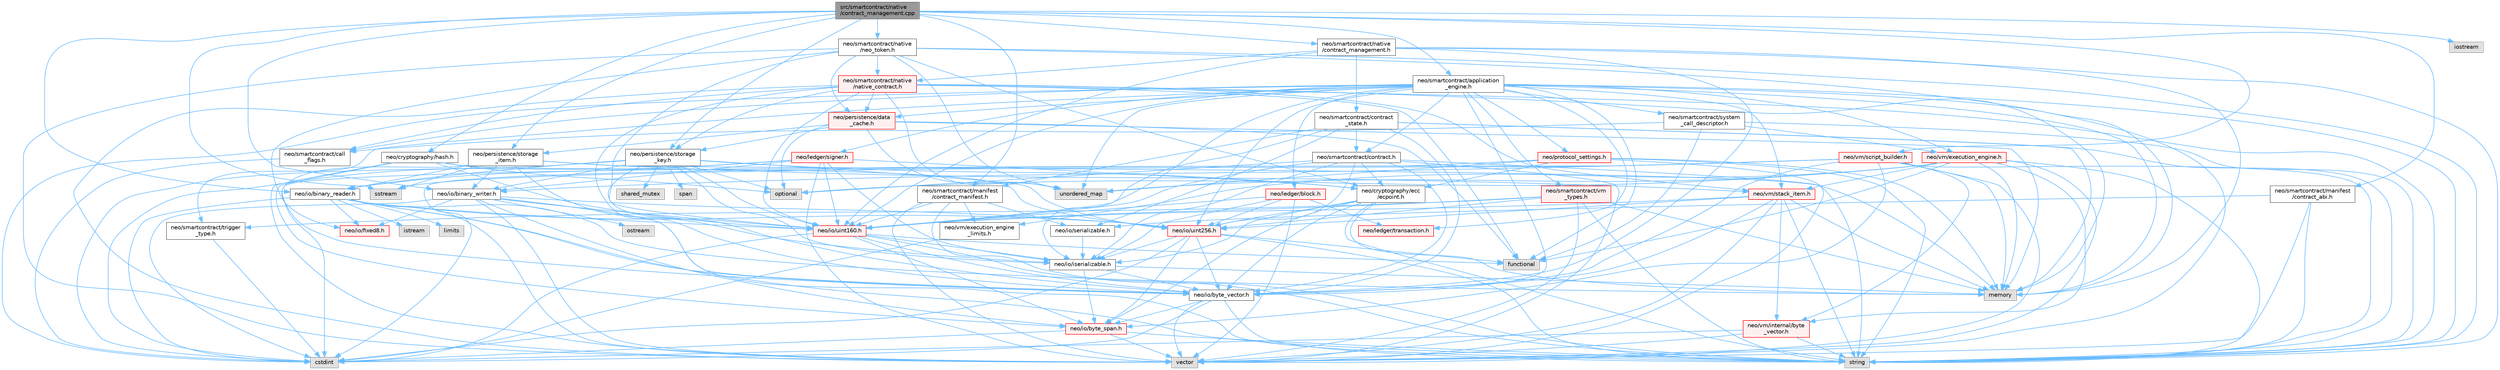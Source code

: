 digraph "src/smartcontract/native/contract_management.cpp"
{
 // LATEX_PDF_SIZE
  bgcolor="transparent";
  edge [fontname=Helvetica,fontsize=10,labelfontname=Helvetica,labelfontsize=10];
  node [fontname=Helvetica,fontsize=10,shape=box,height=0.2,width=0.4];
  Node1 [id="Node000001",label="src/smartcontract/native\l/contract_management.cpp",height=0.2,width=0.4,color="gray40", fillcolor="grey60", style="filled", fontcolor="black",tooltip=" "];
  Node1 -> Node2 [id="edge1_Node000001_Node000002",color="steelblue1",style="solid",tooltip=" "];
  Node2 [id="Node000002",label="neo/cryptography/hash.h",height=0.2,width=0.4,color="grey40", fillcolor="white", style="filled",URL="$hash_8h.html",tooltip=" "];
  Node2 -> Node3 [id="edge2_Node000002_Node000003",color="steelblue1",style="solid",tooltip=" "];
  Node3 [id="Node000003",label="neo/io/byte_span.h",height=0.2,width=0.4,color="red", fillcolor="#FFF0F0", style="filled",URL="$io_2byte__span_8h.html",tooltip=" "];
  Node3 -> Node4 [id="edge3_Node000003_Node000004",color="steelblue1",style="solid",tooltip=" "];
  Node4 [id="Node000004",label="cstdint",height=0.2,width=0.4,color="grey60", fillcolor="#E0E0E0", style="filled",tooltip=" "];
  Node3 -> Node7 [id="edge4_Node000003_Node000007",color="steelblue1",style="solid",tooltip=" "];
  Node7 [id="Node000007",label="string",height=0.2,width=0.4,color="grey60", fillcolor="#E0E0E0", style="filled",tooltip=" "];
  Node3 -> Node8 [id="edge5_Node000003_Node000008",color="steelblue1",style="solid",tooltip=" "];
  Node8 [id="Node000008",label="vector",height=0.2,width=0.4,color="grey60", fillcolor="#E0E0E0", style="filled",tooltip=" "];
  Node2 -> Node9 [id="edge6_Node000002_Node000009",color="steelblue1",style="solid",tooltip=" "];
  Node9 [id="Node000009",label="neo/io/uint160.h",height=0.2,width=0.4,color="red", fillcolor="#FFF0F0", style="filled",URL="$uint160_8h.html",tooltip=" "];
  Node9 -> Node3 [id="edge7_Node000009_Node000003",color="steelblue1",style="solid",tooltip=" "];
  Node9 -> Node10 [id="edge8_Node000009_Node000010",color="steelblue1",style="solid",tooltip=" "];
  Node10 [id="Node000010",label="neo/io/byte_vector.h",height=0.2,width=0.4,color="grey40", fillcolor="white", style="filled",URL="$io_2byte__vector_8h.html",tooltip=" "];
  Node10 -> Node3 [id="edge9_Node000010_Node000003",color="steelblue1",style="solid",tooltip=" "];
  Node10 -> Node4 [id="edge10_Node000010_Node000004",color="steelblue1",style="solid",tooltip=" "];
  Node10 -> Node7 [id="edge11_Node000010_Node000007",color="steelblue1",style="solid",tooltip=" "];
  Node10 -> Node8 [id="edge12_Node000010_Node000008",color="steelblue1",style="solid",tooltip=" "];
  Node9 -> Node11 [id="edge13_Node000009_Node000011",color="steelblue1",style="solid",tooltip=" "];
  Node11 [id="Node000011",label="neo/io/iserializable.h",height=0.2,width=0.4,color="grey40", fillcolor="white", style="filled",URL="$iserializable_8h.html",tooltip=" "];
  Node11 -> Node3 [id="edge14_Node000011_Node000003",color="steelblue1",style="solid",tooltip=" "];
  Node11 -> Node10 [id="edge15_Node000011_Node000010",color="steelblue1",style="solid",tooltip=" "];
  Node11 -> Node12 [id="edge16_Node000011_Node000012",color="steelblue1",style="solid",tooltip=" "];
  Node12 [id="Node000012",label="memory",height=0.2,width=0.4,color="grey60", fillcolor="#E0E0E0", style="filled",tooltip=" "];
  Node9 -> Node4 [id="edge17_Node000009_Node000004",color="steelblue1",style="solid",tooltip=" "];
  Node9 -> Node14 [id="edge18_Node000009_Node000014",color="steelblue1",style="solid",tooltip=" "];
  Node14 [id="Node000014",label="functional",height=0.2,width=0.4,color="grey60", fillcolor="#E0E0E0", style="filled",tooltip=" "];
  Node9 -> Node7 [id="edge19_Node000009_Node000007",color="steelblue1",style="solid",tooltip=" "];
  Node2 -> Node15 [id="edge20_Node000002_Node000015",color="steelblue1",style="solid",tooltip=" "];
  Node15 [id="Node000015",label="neo/io/uint256.h",height=0.2,width=0.4,color="red", fillcolor="#FFF0F0", style="filled",URL="$uint256_8h.html",tooltip=" "];
  Node15 -> Node3 [id="edge21_Node000015_Node000003",color="steelblue1",style="solid",tooltip=" "];
  Node15 -> Node10 [id="edge22_Node000015_Node000010",color="steelblue1",style="solid",tooltip=" "];
  Node15 -> Node11 [id="edge23_Node000015_Node000011",color="steelblue1",style="solid",tooltip=" "];
  Node15 -> Node4 [id="edge24_Node000015_Node000004",color="steelblue1",style="solid",tooltip=" "];
  Node15 -> Node14 [id="edge25_Node000015_Node000014",color="steelblue1",style="solid",tooltip=" "];
  Node15 -> Node7 [id="edge26_Node000015_Node000007",color="steelblue1",style="solid",tooltip=" "];
  Node2 -> Node17 [id="edge27_Node000002_Node000017",color="steelblue1",style="solid",tooltip=" "];
  Node17 [id="Node000017",label="optional",height=0.2,width=0.4,color="grey60", fillcolor="#E0E0E0", style="filled",tooltip=" "];
  Node2 -> Node8 [id="edge28_Node000002_Node000008",color="steelblue1",style="solid",tooltip=" "];
  Node1 -> Node18 [id="edge29_Node000001_Node000018",color="steelblue1",style="solid",tooltip=" "];
  Node18 [id="Node000018",label="neo/io/binary_reader.h",height=0.2,width=0.4,color="grey40", fillcolor="white", style="filled",URL="$binary__reader_8h.html",tooltip=" "];
  Node18 -> Node10 [id="edge30_Node000018_Node000010",color="steelblue1",style="solid",tooltip=" "];
  Node18 -> Node19 [id="edge31_Node000018_Node000019",color="steelblue1",style="solid",tooltip=" "];
  Node19 [id="Node000019",label="neo/io/fixed8.h",height=0.2,width=0.4,color="red", fillcolor="#FFF0F0", style="filled",URL="$io_2fixed8_8h.html",tooltip=" "];
  Node18 -> Node9 [id="edge32_Node000018_Node000009",color="steelblue1",style="solid",tooltip=" "];
  Node18 -> Node15 [id="edge33_Node000018_Node000015",color="steelblue1",style="solid",tooltip=" "];
  Node18 -> Node4 [id="edge34_Node000018_Node000004",color="steelblue1",style="solid",tooltip=" "];
  Node18 -> Node22 [id="edge35_Node000018_Node000022",color="steelblue1",style="solid",tooltip=" "];
  Node22 [id="Node000022",label="istream",height=0.2,width=0.4,color="grey60", fillcolor="#E0E0E0", style="filled",tooltip=" "];
  Node18 -> Node21 [id="edge36_Node000018_Node000021",color="steelblue1",style="solid",tooltip=" "];
  Node21 [id="Node000021",label="limits",height=0.2,width=0.4,color="grey60", fillcolor="#E0E0E0", style="filled",tooltip=" "];
  Node18 -> Node12 [id="edge37_Node000018_Node000012",color="steelblue1",style="solid",tooltip=" "];
  Node18 -> Node7 [id="edge38_Node000018_Node000007",color="steelblue1",style="solid",tooltip=" "];
  Node18 -> Node8 [id="edge39_Node000018_Node000008",color="steelblue1",style="solid",tooltip=" "];
  Node1 -> Node23 [id="edge40_Node000001_Node000023",color="steelblue1",style="solid",tooltip=" "];
  Node23 [id="Node000023",label="neo/io/binary_writer.h",height=0.2,width=0.4,color="grey40", fillcolor="white", style="filled",URL="$binary__writer_8h.html",tooltip=" "];
  Node23 -> Node3 [id="edge41_Node000023_Node000003",color="steelblue1",style="solid",tooltip=" "];
  Node23 -> Node10 [id="edge42_Node000023_Node000010",color="steelblue1",style="solid",tooltip=" "];
  Node23 -> Node19 [id="edge43_Node000023_Node000019",color="steelblue1",style="solid",tooltip=" "];
  Node23 -> Node9 [id="edge44_Node000023_Node000009",color="steelblue1",style="solid",tooltip=" "];
  Node23 -> Node15 [id="edge45_Node000023_Node000015",color="steelblue1",style="solid",tooltip=" "];
  Node23 -> Node4 [id="edge46_Node000023_Node000004",color="steelblue1",style="solid",tooltip=" "];
  Node23 -> Node24 [id="edge47_Node000023_Node000024",color="steelblue1",style="solid",tooltip=" "];
  Node24 [id="Node000024",label="ostream",height=0.2,width=0.4,color="grey60", fillcolor="#E0E0E0", style="filled",tooltip=" "];
  Node23 -> Node7 [id="edge48_Node000023_Node000007",color="steelblue1",style="solid",tooltip=" "];
  Node23 -> Node8 [id="edge49_Node000023_Node000008",color="steelblue1",style="solid",tooltip=" "];
  Node1 -> Node25 [id="edge50_Node000001_Node000025",color="steelblue1",style="solid",tooltip=" "];
  Node25 [id="Node000025",label="neo/persistence/storage\l_item.h",height=0.2,width=0.4,color="grey40", fillcolor="white", style="filled",URL="$persistence_2storage__item_8h.html",tooltip=" "];
  Node25 -> Node18 [id="edge51_Node000025_Node000018",color="steelblue1",style="solid",tooltip=" "];
  Node25 -> Node23 [id="edge52_Node000025_Node000023",color="steelblue1",style="solid",tooltip=" "];
  Node25 -> Node10 [id="edge53_Node000025_Node000010",color="steelblue1",style="solid",tooltip=" "];
  Node25 -> Node11 [id="edge54_Node000025_Node000011",color="steelblue1",style="solid",tooltip=" "];
  Node25 -> Node26 [id="edge55_Node000025_Node000026",color="steelblue1",style="solid",tooltip=" "];
  Node26 [id="Node000026",label="neo/vm/stack_item.h",height=0.2,width=0.4,color="red", fillcolor="#FFF0F0", style="filled",URL="$stack__item_8h.html",tooltip=" "];
  Node26 -> Node10 [id="edge56_Node000026_Node000010",color="steelblue1",style="solid",tooltip=" "];
  Node26 -> Node9 [id="edge57_Node000026_Node000009",color="steelblue1",style="solid",tooltip=" "];
  Node26 -> Node15 [id="edge58_Node000026_Node000015",color="steelblue1",style="solid",tooltip=" "];
  Node26 -> Node27 [id="edge59_Node000026_Node000027",color="steelblue1",style="solid",tooltip=" "];
  Node27 [id="Node000027",label="neo/vm/internal/byte\l_vector.h",height=0.2,width=0.4,color="red", fillcolor="#FFF0F0", style="filled",URL="$vm_2internal_2byte__vector_8h.html",tooltip=" "];
  Node27 -> Node4 [id="edge60_Node000027_Node000004",color="steelblue1",style="solid",tooltip=" "];
  Node27 -> Node7 [id="edge61_Node000027_Node000007",color="steelblue1",style="solid",tooltip=" "];
  Node27 -> Node8 [id="edge62_Node000027_Node000008",color="steelblue1",style="solid",tooltip=" "];
  Node26 -> Node12 [id="edge63_Node000026_Node000012",color="steelblue1",style="solid",tooltip=" "];
  Node26 -> Node7 [id="edge64_Node000026_Node000007",color="steelblue1",style="solid",tooltip=" "];
  Node26 -> Node8 [id="edge65_Node000026_Node000008",color="steelblue1",style="solid",tooltip=" "];
  Node25 -> Node12 [id="edge66_Node000025_Node000012",color="steelblue1",style="solid",tooltip=" "];
  Node25 -> Node31 [id="edge67_Node000025_Node000031",color="steelblue1",style="solid",tooltip=" "];
  Node31 [id="Node000031",label="sstream",height=0.2,width=0.4,color="grey60", fillcolor="#E0E0E0", style="filled",tooltip=" "];
  Node1 -> Node32 [id="edge68_Node000001_Node000032",color="steelblue1",style="solid",tooltip=" "];
  Node32 [id="Node000032",label="neo/persistence/storage\l_key.h",height=0.2,width=0.4,color="grey40", fillcolor="white", style="filled",URL="$persistence_2storage__key_8h.html",tooltip=" "];
  Node32 -> Node33 [id="edge69_Node000032_Node000033",color="steelblue1",style="solid",tooltip=" "];
  Node33 [id="Node000033",label="neo/cryptography/ecc\l/ecpoint.h",height=0.2,width=0.4,color="grey40", fillcolor="white", style="filled",URL="$ecpoint_8h.html",tooltip=" "];
  Node33 -> Node3 [id="edge70_Node000033_Node000003",color="steelblue1",style="solid",tooltip=" "];
  Node33 -> Node10 [id="edge71_Node000033_Node000010",color="steelblue1",style="solid",tooltip=" "];
  Node33 -> Node11 [id="edge72_Node000033_Node000011",color="steelblue1",style="solid",tooltip=" "];
  Node33 -> Node15 [id="edge73_Node000033_Node000015",color="steelblue1",style="solid",tooltip=" "];
  Node33 -> Node12 [id="edge74_Node000033_Node000012",color="steelblue1",style="solid",tooltip=" "];
  Node33 -> Node7 [id="edge75_Node000033_Node000007",color="steelblue1",style="solid",tooltip=" "];
  Node32 -> Node18 [id="edge76_Node000032_Node000018",color="steelblue1",style="solid",tooltip=" "];
  Node32 -> Node23 [id="edge77_Node000032_Node000023",color="steelblue1",style="solid",tooltip=" "];
  Node32 -> Node10 [id="edge78_Node000032_Node000010",color="steelblue1",style="solid",tooltip=" "];
  Node32 -> Node11 [id="edge79_Node000032_Node000011",color="steelblue1",style="solid",tooltip=" "];
  Node32 -> Node9 [id="edge80_Node000032_Node000009",color="steelblue1",style="solid",tooltip=" "];
  Node32 -> Node15 [id="edge81_Node000032_Node000015",color="steelblue1",style="solid",tooltip=" "];
  Node32 -> Node4 [id="edge82_Node000032_Node000004",color="steelblue1",style="solid",tooltip=" "];
  Node32 -> Node17 [id="edge83_Node000032_Node000017",color="steelblue1",style="solid",tooltip=" "];
  Node32 -> Node34 [id="edge84_Node000032_Node000034",color="steelblue1",style="solid",tooltip=" "];
  Node34 [id="Node000034",label="shared_mutex",height=0.2,width=0.4,color="grey60", fillcolor="#E0E0E0", style="filled",tooltip=" "];
  Node32 -> Node35 [id="edge85_Node000032_Node000035",color="steelblue1",style="solid",tooltip=" "];
  Node35 [id="Node000035",label="span",height=0.2,width=0.4,color="grey60", fillcolor="#E0E0E0", style="filled",tooltip=" "];
  Node1 -> Node36 [id="edge86_Node000001_Node000036",color="steelblue1",style="solid",tooltip=" "];
  Node36 [id="Node000036",label="neo/smartcontract/application\l_engine.h",height=0.2,width=0.4,color="grey40", fillcolor="white", style="filled",URL="$application__engine_8h.html",tooltip=" "];
  Node36 -> Node10 [id="edge87_Node000036_Node000010",color="steelblue1",style="solid",tooltip=" "];
  Node36 -> Node11 [id="edge88_Node000036_Node000011",color="steelblue1",style="solid",tooltip=" "];
  Node36 -> Node9 [id="edge89_Node000036_Node000009",color="steelblue1",style="solid",tooltip=" "];
  Node36 -> Node15 [id="edge90_Node000036_Node000015",color="steelblue1",style="solid",tooltip=" "];
  Node36 -> Node37 [id="edge91_Node000036_Node000037",color="steelblue1",style="solid",tooltip=" "];
  Node37 [id="Node000037",label="neo/ledger/block.h",height=0.2,width=0.4,color="red", fillcolor="#FFF0F0", style="filled",URL="$ledger_2block_8h.html",tooltip=" "];
  Node37 -> Node11 [id="edge92_Node000037_Node000011",color="steelblue1",style="solid",tooltip=" "];
  Node37 -> Node9 [id="edge93_Node000037_Node000009",color="steelblue1",style="solid",tooltip=" "];
  Node37 -> Node15 [id="edge94_Node000037_Node000015",color="steelblue1",style="solid",tooltip=" "];
  Node37 -> Node63 [id="edge95_Node000037_Node000063",color="steelblue1",style="solid",tooltip=" "];
  Node63 [id="Node000063",label="neo/ledger/transaction.h",height=0.2,width=0.4,color="red", fillcolor="#FFF0F0", style="filled",URL="$ledger_2transaction_8h.html",tooltip=" "];
  Node37 -> Node8 [id="edge96_Node000037_Node000008",color="steelblue1",style="solid",tooltip=" "];
  Node36 -> Node67 [id="edge97_Node000036_Node000067",color="steelblue1",style="solid",tooltip=" "];
  Node67 [id="Node000067",label="neo/ledger/signer.h",height=0.2,width=0.4,color="red", fillcolor="#FFF0F0", style="filled",URL="$signer_8h.html",tooltip=" "];
  Node67 -> Node33 [id="edge98_Node000067_Node000033",color="steelblue1",style="solid",tooltip=" "];
  Node67 -> Node18 [id="edge99_Node000067_Node000018",color="steelblue1",style="solid",tooltip=" "];
  Node67 -> Node23 [id="edge100_Node000067_Node000023",color="steelblue1",style="solid",tooltip=" "];
  Node67 -> Node11 [id="edge101_Node000067_Node000011",color="steelblue1",style="solid",tooltip=" "];
  Node67 -> Node9 [id="edge102_Node000067_Node000009",color="steelblue1",style="solid",tooltip=" "];
  Node67 -> Node4 [id="edge103_Node000067_Node000004",color="steelblue1",style="solid",tooltip=" "];
  Node67 -> Node8 [id="edge104_Node000067_Node000008",color="steelblue1",style="solid",tooltip=" "];
  Node36 -> Node63 [id="edge105_Node000036_Node000063",color="steelblue1",style="solid",tooltip=" "];
  Node36 -> Node77 [id="edge106_Node000036_Node000077",color="steelblue1",style="solid",tooltip=" "];
  Node77 [id="Node000077",label="neo/persistence/data\l_cache.h",height=0.2,width=0.4,color="red", fillcolor="#FFF0F0", style="filled",URL="$data__cache_8h.html",tooltip=" "];
  Node77 -> Node25 [id="edge107_Node000077_Node000025",color="steelblue1",style="solid",tooltip=" "];
  Node77 -> Node32 [id="edge108_Node000077_Node000032",color="steelblue1",style="solid",tooltip=" "];
  Node77 -> Node14 [id="edge109_Node000077_Node000014",color="steelblue1",style="solid",tooltip=" "];
  Node77 -> Node12 [id="edge110_Node000077_Node000012",color="steelblue1",style="solid",tooltip=" "];
  Node77 -> Node17 [id="edge111_Node000077_Node000017",color="steelblue1",style="solid",tooltip=" "];
  Node77 -> Node49 [id="edge112_Node000077_Node000049",color="steelblue1",style="solid",tooltip=" "];
  Node49 [id="Node000049",label="unordered_map",height=0.2,width=0.4,color="grey60", fillcolor="#E0E0E0", style="filled",tooltip=" "];
  Node36 -> Node80 [id="edge113_Node000036_Node000080",color="steelblue1",style="solid",tooltip=" "];
  Node80 [id="Node000080",label="neo/protocol_settings.h",height=0.2,width=0.4,color="red", fillcolor="#FFF0F0", style="filled",URL="$protocol__settings_8h.html",tooltip=" "];
  Node80 -> Node33 [id="edge114_Node000080_Node000033",color="steelblue1",style="solid",tooltip=" "];
  Node80 -> Node4 [id="edge115_Node000080_Node000004",color="steelblue1",style="solid",tooltip=" "];
  Node80 -> Node12 [id="edge116_Node000080_Node000012",color="steelblue1",style="solid",tooltip=" "];
  Node80 -> Node7 [id="edge117_Node000080_Node000007",color="steelblue1",style="solid",tooltip=" "];
  Node80 -> Node49 [id="edge118_Node000080_Node000049",color="steelblue1",style="solid",tooltip=" "];
  Node80 -> Node8 [id="edge119_Node000080_Node000008",color="steelblue1",style="solid",tooltip=" "];
  Node36 -> Node82 [id="edge120_Node000036_Node000082",color="steelblue1",style="solid",tooltip=" "];
  Node82 [id="Node000082",label="neo/smartcontract/call\l_flags.h",height=0.2,width=0.4,color="grey40", fillcolor="white", style="filled",URL="$call__flags_8h.html",tooltip=" "];
  Node82 -> Node4 [id="edge121_Node000082_Node000004",color="steelblue1",style="solid",tooltip=" "];
  Node36 -> Node83 [id="edge122_Node000036_Node000083",color="steelblue1",style="solid",tooltip=" "];
  Node83 [id="Node000083",label="neo/smartcontract/contract.h",height=0.2,width=0.4,color="grey40", fillcolor="white", style="filled",URL="$contract_8h.html",tooltip=" "];
  Node83 -> Node33 [id="edge123_Node000083_Node000033",color="steelblue1",style="solid",tooltip=" "];
  Node83 -> Node10 [id="edge124_Node000083_Node000010",color="steelblue1",style="solid",tooltip=" "];
  Node83 -> Node11 [id="edge125_Node000083_Node000011",color="steelblue1",style="solid",tooltip=" "];
  Node83 -> Node9 [id="edge126_Node000083_Node000009",color="steelblue1",style="solid",tooltip=" "];
  Node83 -> Node15 [id="edge127_Node000083_Node000015",color="steelblue1",style="solid",tooltip=" "];
  Node83 -> Node17 [id="edge128_Node000083_Node000017",color="steelblue1",style="solid",tooltip=" "];
  Node83 -> Node7 [id="edge129_Node000083_Node000007",color="steelblue1",style="solid",tooltip=" "];
  Node83 -> Node8 [id="edge130_Node000083_Node000008",color="steelblue1",style="solid",tooltip=" "];
  Node36 -> Node84 [id="edge131_Node000036_Node000084",color="steelblue1",style="solid",tooltip=" "];
  Node84 [id="Node000084",label="neo/smartcontract/system\l_call_descriptor.h",height=0.2,width=0.4,color="grey40", fillcolor="white", style="filled",URL="$system__call__descriptor_8h.html",tooltip=" "];
  Node84 -> Node82 [id="edge132_Node000084_Node000082",color="steelblue1",style="solid",tooltip=" "];
  Node84 -> Node85 [id="edge133_Node000084_Node000085",color="steelblue1",style="solid",tooltip=" "];
  Node85 [id="Node000085",label="neo/vm/execution_engine.h",height=0.2,width=0.4,color="red", fillcolor="#FFF0F0", style="filled",URL="$execution__engine_8h.html",tooltip=" "];
  Node85 -> Node93 [id="edge134_Node000085_Node000093",color="steelblue1",style="solid",tooltip=" "];
  Node93 [id="Node000093",label="neo/vm/execution_engine\l_limits.h",height=0.2,width=0.4,color="grey40", fillcolor="white", style="filled",URL="$execution__engine__limits_8h.html",tooltip=" "];
  Node93 -> Node4 [id="edge135_Node000093_Node000004",color="steelblue1",style="solid",tooltip=" "];
  Node85 -> Node27 [id="edge136_Node000085_Node000027",color="steelblue1",style="solid",tooltip=" "];
  Node85 -> Node26 [id="edge137_Node000085_Node000026",color="steelblue1",style="solid",tooltip=" "];
  Node85 -> Node14 [id="edge138_Node000085_Node000014",color="steelblue1",style="solid",tooltip=" "];
  Node85 -> Node12 [id="edge139_Node000085_Node000012",color="steelblue1",style="solid",tooltip=" "];
  Node85 -> Node17 [id="edge140_Node000085_Node000017",color="steelblue1",style="solid",tooltip=" "];
  Node85 -> Node7 [id="edge141_Node000085_Node000007",color="steelblue1",style="solid",tooltip=" "];
  Node85 -> Node49 [id="edge142_Node000085_Node000049",color="steelblue1",style="solid",tooltip=" "];
  Node85 -> Node8 [id="edge143_Node000085_Node000008",color="steelblue1",style="solid",tooltip=" "];
  Node84 -> Node14 [id="edge144_Node000084_Node000014",color="steelblue1",style="solid",tooltip=" "];
  Node84 -> Node7 [id="edge145_Node000084_Node000007",color="steelblue1",style="solid",tooltip=" "];
  Node36 -> Node99 [id="edge146_Node000036_Node000099",color="steelblue1",style="solid",tooltip=" "];
  Node99 [id="Node000099",label="neo/smartcontract/trigger\l_type.h",height=0.2,width=0.4,color="grey40", fillcolor="white", style="filled",URL="$trigger__type_8h.html",tooltip=" "];
  Node99 -> Node4 [id="edge147_Node000099_Node000004",color="steelblue1",style="solid",tooltip=" "];
  Node36 -> Node100 [id="edge148_Node000036_Node000100",color="steelblue1",style="solid",tooltip=" "];
  Node100 [id="Node000100",label="neo/smartcontract/vm\l_types.h",height=0.2,width=0.4,color="red", fillcolor="#FFF0F0", style="filled",URL="$vm__types_8h.html",tooltip=" "];
  Node100 -> Node9 [id="edge149_Node000100_Node000009",color="steelblue1",style="solid",tooltip=" "];
  Node100 -> Node15 [id="edge150_Node000100_Node000015",color="steelblue1",style="solid",tooltip=" "];
  Node100 -> Node99 [id="edge151_Node000100_Node000099",color="steelblue1",style="solid",tooltip=" "];
  Node100 -> Node12 [id="edge152_Node000100_Node000012",color="steelblue1",style="solid",tooltip=" "];
  Node100 -> Node7 [id="edge153_Node000100_Node000007",color="steelblue1",style="solid",tooltip=" "];
  Node100 -> Node8 [id="edge154_Node000100_Node000008",color="steelblue1",style="solid",tooltip=" "];
  Node36 -> Node85 [id="edge155_Node000036_Node000085",color="steelblue1",style="solid",tooltip=" "];
  Node36 -> Node26 [id="edge156_Node000036_Node000026",color="steelblue1",style="solid",tooltip=" "];
  Node36 -> Node4 [id="edge157_Node000036_Node000004",color="steelblue1",style="solid",tooltip=" "];
  Node36 -> Node14 [id="edge158_Node000036_Node000014",color="steelblue1",style="solid",tooltip=" "];
  Node36 -> Node12 [id="edge159_Node000036_Node000012",color="steelblue1",style="solid",tooltip=" "];
  Node36 -> Node7 [id="edge160_Node000036_Node000007",color="steelblue1",style="solid",tooltip=" "];
  Node36 -> Node49 [id="edge161_Node000036_Node000049",color="steelblue1",style="solid",tooltip=" "];
  Node36 -> Node8 [id="edge162_Node000036_Node000008",color="steelblue1",style="solid",tooltip=" "];
  Node1 -> Node101 [id="edge163_Node000001_Node000101",color="steelblue1",style="solid",tooltip=" "];
  Node101 [id="Node000101",label="neo/smartcontract/manifest\l/contract_abi.h",height=0.2,width=0.4,color="grey40", fillcolor="white", style="filled",URL="$contract__abi_8h.html",tooltip=" "];
  Node101 -> Node102 [id="edge164_Node000101_Node000102",color="steelblue1",style="solid",tooltip=" "];
  Node102 [id="Node000102",label="neo/io/serializable.h",height=0.2,width=0.4,color="grey40", fillcolor="white", style="filled",URL="$serializable_8h.html",tooltip=" "];
  Node102 -> Node11 [id="edge165_Node000102_Node000011",color="steelblue1",style="solid",tooltip=" "];
  Node101 -> Node7 [id="edge166_Node000101_Node000007",color="steelblue1",style="solid",tooltip=" "];
  Node101 -> Node8 [id="edge167_Node000101_Node000008",color="steelblue1",style="solid",tooltip=" "];
  Node1 -> Node103 [id="edge168_Node000001_Node000103",color="steelblue1",style="solid",tooltip=" "];
  Node103 [id="Node000103",label="neo/smartcontract/manifest\l/contract_manifest.h",height=0.2,width=0.4,color="grey40", fillcolor="white", style="filled",URL="$contract__manifest_8h.html",tooltip=" "];
  Node103 -> Node102 [id="edge169_Node000103_Node000102",color="steelblue1",style="solid",tooltip=" "];
  Node103 -> Node9 [id="edge170_Node000103_Node000009",color="steelblue1",style="solid",tooltip=" "];
  Node103 -> Node93 [id="edge171_Node000103_Node000093",color="steelblue1",style="solid",tooltip=" "];
  Node103 -> Node7 [id="edge172_Node000103_Node000007",color="steelblue1",style="solid",tooltip=" "];
  Node103 -> Node8 [id="edge173_Node000103_Node000008",color="steelblue1",style="solid",tooltip=" "];
  Node1 -> Node104 [id="edge174_Node000001_Node000104",color="steelblue1",style="solid",tooltip=" "];
  Node104 [id="Node000104",label="neo/smartcontract/native\l/contract_management.h",height=0.2,width=0.4,color="grey40", fillcolor="white", style="filled",URL="$contract__management_8h.html",tooltip=" "];
  Node104 -> Node10 [id="edge175_Node000104_Node000010",color="steelblue1",style="solid",tooltip=" "];
  Node104 -> Node9 [id="edge176_Node000104_Node000009",color="steelblue1",style="solid",tooltip=" "];
  Node104 -> Node105 [id="edge177_Node000104_Node000105",color="steelblue1",style="solid",tooltip=" "];
  Node105 [id="Node000105",label="neo/smartcontract/contract\l_state.h",height=0.2,width=0.4,color="grey40", fillcolor="white", style="filled",URL="$contract__state_8h.html",tooltip=" "];
  Node105 -> Node10 [id="edge178_Node000105_Node000010",color="steelblue1",style="solid",tooltip=" "];
  Node105 -> Node102 [id="edge179_Node000105_Node000102",color="steelblue1",style="solid",tooltip=" "];
  Node105 -> Node9 [id="edge180_Node000105_Node000009",color="steelblue1",style="solid",tooltip=" "];
  Node105 -> Node103 [id="edge181_Node000105_Node000103",color="steelblue1",style="solid",tooltip=" "];
  Node105 -> Node12 [id="edge182_Node000105_Node000012",color="steelblue1",style="solid",tooltip=" "];
  Node105 -> Node7 [id="edge183_Node000105_Node000007",color="steelblue1",style="solid",tooltip=" "];
  Node105 -> Node83 [id="edge184_Node000105_Node000083",color="steelblue1",style="solid",tooltip=" "];
  Node104 -> Node106 [id="edge185_Node000104_Node000106",color="steelblue1",style="solid",tooltip=" "];
  Node106 [id="Node000106",label="neo/smartcontract/native\l/native_contract.h",height=0.2,width=0.4,color="red", fillcolor="#FFF0F0", style="filled",URL="$native_2native__contract_8h.html",tooltip=" "];
  Node106 -> Node10 [id="edge186_Node000106_Node000010",color="steelblue1",style="solid",tooltip=" "];
  Node106 -> Node9 [id="edge187_Node000106_Node000009",color="steelblue1",style="solid",tooltip=" "];
  Node106 -> Node77 [id="edge188_Node000106_Node000077",color="steelblue1",style="solid",tooltip=" "];
  Node106 -> Node32 [id="edge189_Node000106_Node000032",color="steelblue1",style="solid",tooltip=" "];
  Node106 -> Node82 [id="edge190_Node000106_Node000082",color="steelblue1",style="solid",tooltip=" "];
  Node106 -> Node26 [id="edge191_Node000106_Node000026",color="steelblue1",style="solid",tooltip=" "];
  Node106 -> Node14 [id="edge192_Node000106_Node000014",color="steelblue1",style="solid",tooltip=" "];
  Node106 -> Node12 [id="edge193_Node000106_Node000012",color="steelblue1",style="solid",tooltip=" "];
  Node106 -> Node7 [id="edge194_Node000106_Node000007",color="steelblue1",style="solid",tooltip=" "];
  Node106 -> Node49 [id="edge195_Node000106_Node000049",color="steelblue1",style="solid",tooltip=" "];
  Node106 -> Node8 [id="edge196_Node000106_Node000008",color="steelblue1",style="solid",tooltip=" "];
  Node104 -> Node12 [id="edge197_Node000104_Node000012",color="steelblue1",style="solid",tooltip=" "];
  Node104 -> Node7 [id="edge198_Node000104_Node000007",color="steelblue1",style="solid",tooltip=" "];
  Node1 -> Node107 [id="edge199_Node000001_Node000107",color="steelblue1",style="solid",tooltip=" "];
  Node107 [id="Node000107",label="neo/smartcontract/native\l/neo_token.h",height=0.2,width=0.4,color="grey40", fillcolor="white", style="filled",URL="$neo__token_8h.html",tooltip=" "];
  Node107 -> Node33 [id="edge200_Node000107_Node000033",color="steelblue1",style="solid",tooltip=" "];
  Node107 -> Node19 [id="edge201_Node000107_Node000019",color="steelblue1",style="solid",tooltip=" "];
  Node107 -> Node9 [id="edge202_Node000107_Node000009",color="steelblue1",style="solid",tooltip=" "];
  Node107 -> Node77 [id="edge203_Node000107_Node000077",color="steelblue1",style="solid",tooltip=" "];
  Node107 -> Node106 [id="edge204_Node000107_Node000106",color="steelblue1",style="solid",tooltip=" "];
  Node107 -> Node12 [id="edge205_Node000107_Node000012",color="steelblue1",style="solid",tooltip=" "];
  Node107 -> Node7 [id="edge206_Node000107_Node000007",color="steelblue1",style="solid",tooltip=" "];
  Node107 -> Node49 [id="edge207_Node000107_Node000049",color="steelblue1",style="solid",tooltip=" "];
  Node107 -> Node8 [id="edge208_Node000107_Node000008",color="steelblue1",style="solid",tooltip=" "];
  Node1 -> Node108 [id="edge209_Node000001_Node000108",color="steelblue1",style="solid",tooltip=" "];
  Node108 [id="Node000108",label="neo/vm/script_builder.h",height=0.2,width=0.4,color="red", fillcolor="#FFF0F0", style="filled",URL="$script__builder_8h.html",tooltip=" "];
  Node108 -> Node23 [id="edge210_Node000108_Node000023",color="steelblue1",style="solid",tooltip=" "];
  Node108 -> Node3 [id="edge211_Node000108_Node000003",color="steelblue1",style="solid",tooltip=" "];
  Node108 -> Node10 [id="edge212_Node000108_Node000010",color="steelblue1",style="solid",tooltip=" "];
  Node108 -> Node27 [id="edge213_Node000108_Node000027",color="steelblue1",style="solid",tooltip=" "];
  Node108 -> Node4 [id="edge214_Node000108_Node000004",color="steelblue1",style="solid",tooltip=" "];
  Node108 -> Node12 [id="edge215_Node000108_Node000012",color="steelblue1",style="solid",tooltip=" "];
  Node108 -> Node31 [id="edge216_Node000108_Node000031",color="steelblue1",style="solid",tooltip=" "];
  Node108 -> Node7 [id="edge217_Node000108_Node000007",color="steelblue1",style="solid",tooltip=" "];
  Node108 -> Node8 [id="edge218_Node000108_Node000008",color="steelblue1",style="solid",tooltip=" "];
  Node1 -> Node109 [id="edge219_Node000001_Node000109",color="steelblue1",style="solid",tooltip=" "];
  Node109 [id="Node000109",label="iostream",height=0.2,width=0.4,color="grey60", fillcolor="#E0E0E0", style="filled",tooltip=" "];
  Node1 -> Node31 [id="edge220_Node000001_Node000031",color="steelblue1",style="solid",tooltip=" "];
}
